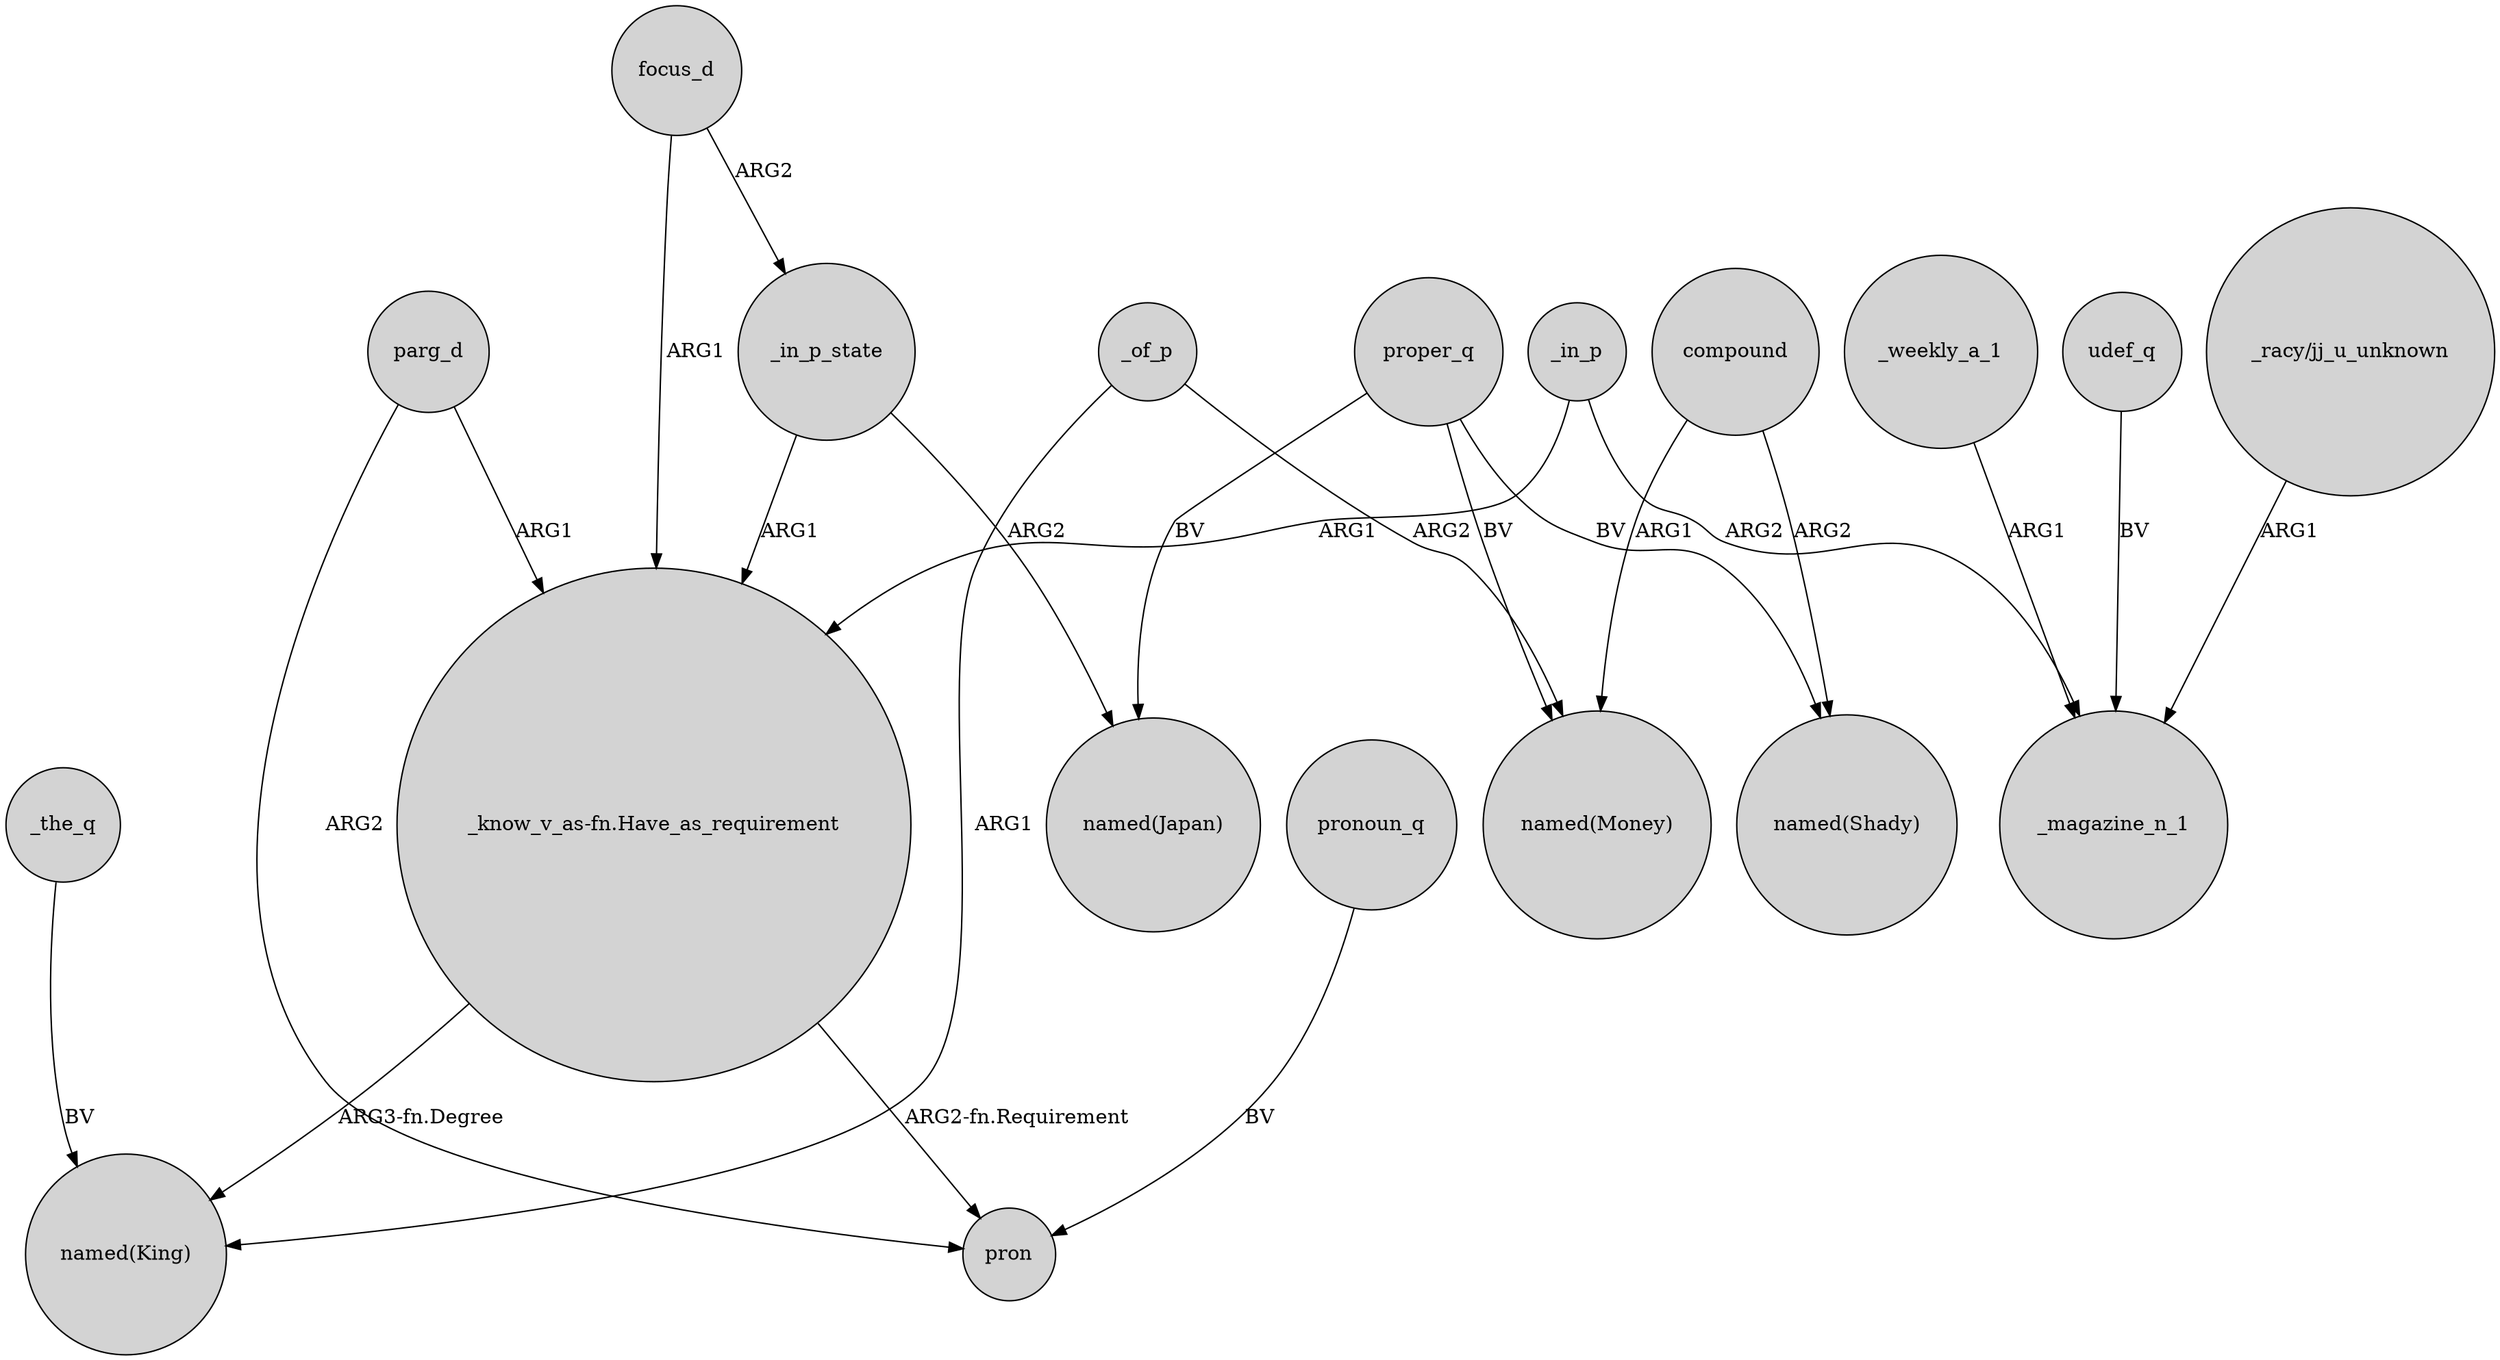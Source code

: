 digraph {
	node [shape=circle style=filled]
	_of_p -> "named(King)" [label=ARG1]
	_weekly_a_1 -> _magazine_n_1 [label=ARG1]
	compound -> "named(Shady)" [label=ARG2]
	focus_d -> _in_p_state [label=ARG2]
	_the_q -> "named(King)" [label=BV]
	parg_d -> pron [label=ARG2]
	_in_p_state -> "_know_v_as-fn.Have_as_requirement" [label=ARG1]
	_of_p -> "named(Money)" [label=ARG2]
	pronoun_q -> pron [label=BV]
	"_know_v_as-fn.Have_as_requirement" -> pron [label="ARG2-fn.Requirement"]
	_in_p_state -> "named(Japan)" [label=ARG2]
	proper_q -> "named(Japan)" [label=BV]
	"_know_v_as-fn.Have_as_requirement" -> "named(King)" [label="ARG3-fn.Degree"]
	_in_p -> _magazine_n_1 [label=ARG2]
	proper_q -> "named(Shady)" [label=BV]
	proper_q -> "named(Money)" [label=BV]
	parg_d -> "_know_v_as-fn.Have_as_requirement" [label=ARG1]
	_in_p -> "_know_v_as-fn.Have_as_requirement" [label=ARG1]
	udef_q -> _magazine_n_1 [label=BV]
	focus_d -> "_know_v_as-fn.Have_as_requirement" [label=ARG1]
	"_racy/jj_u_unknown" -> _magazine_n_1 [label=ARG1]
	compound -> "named(Money)" [label=ARG1]
}
